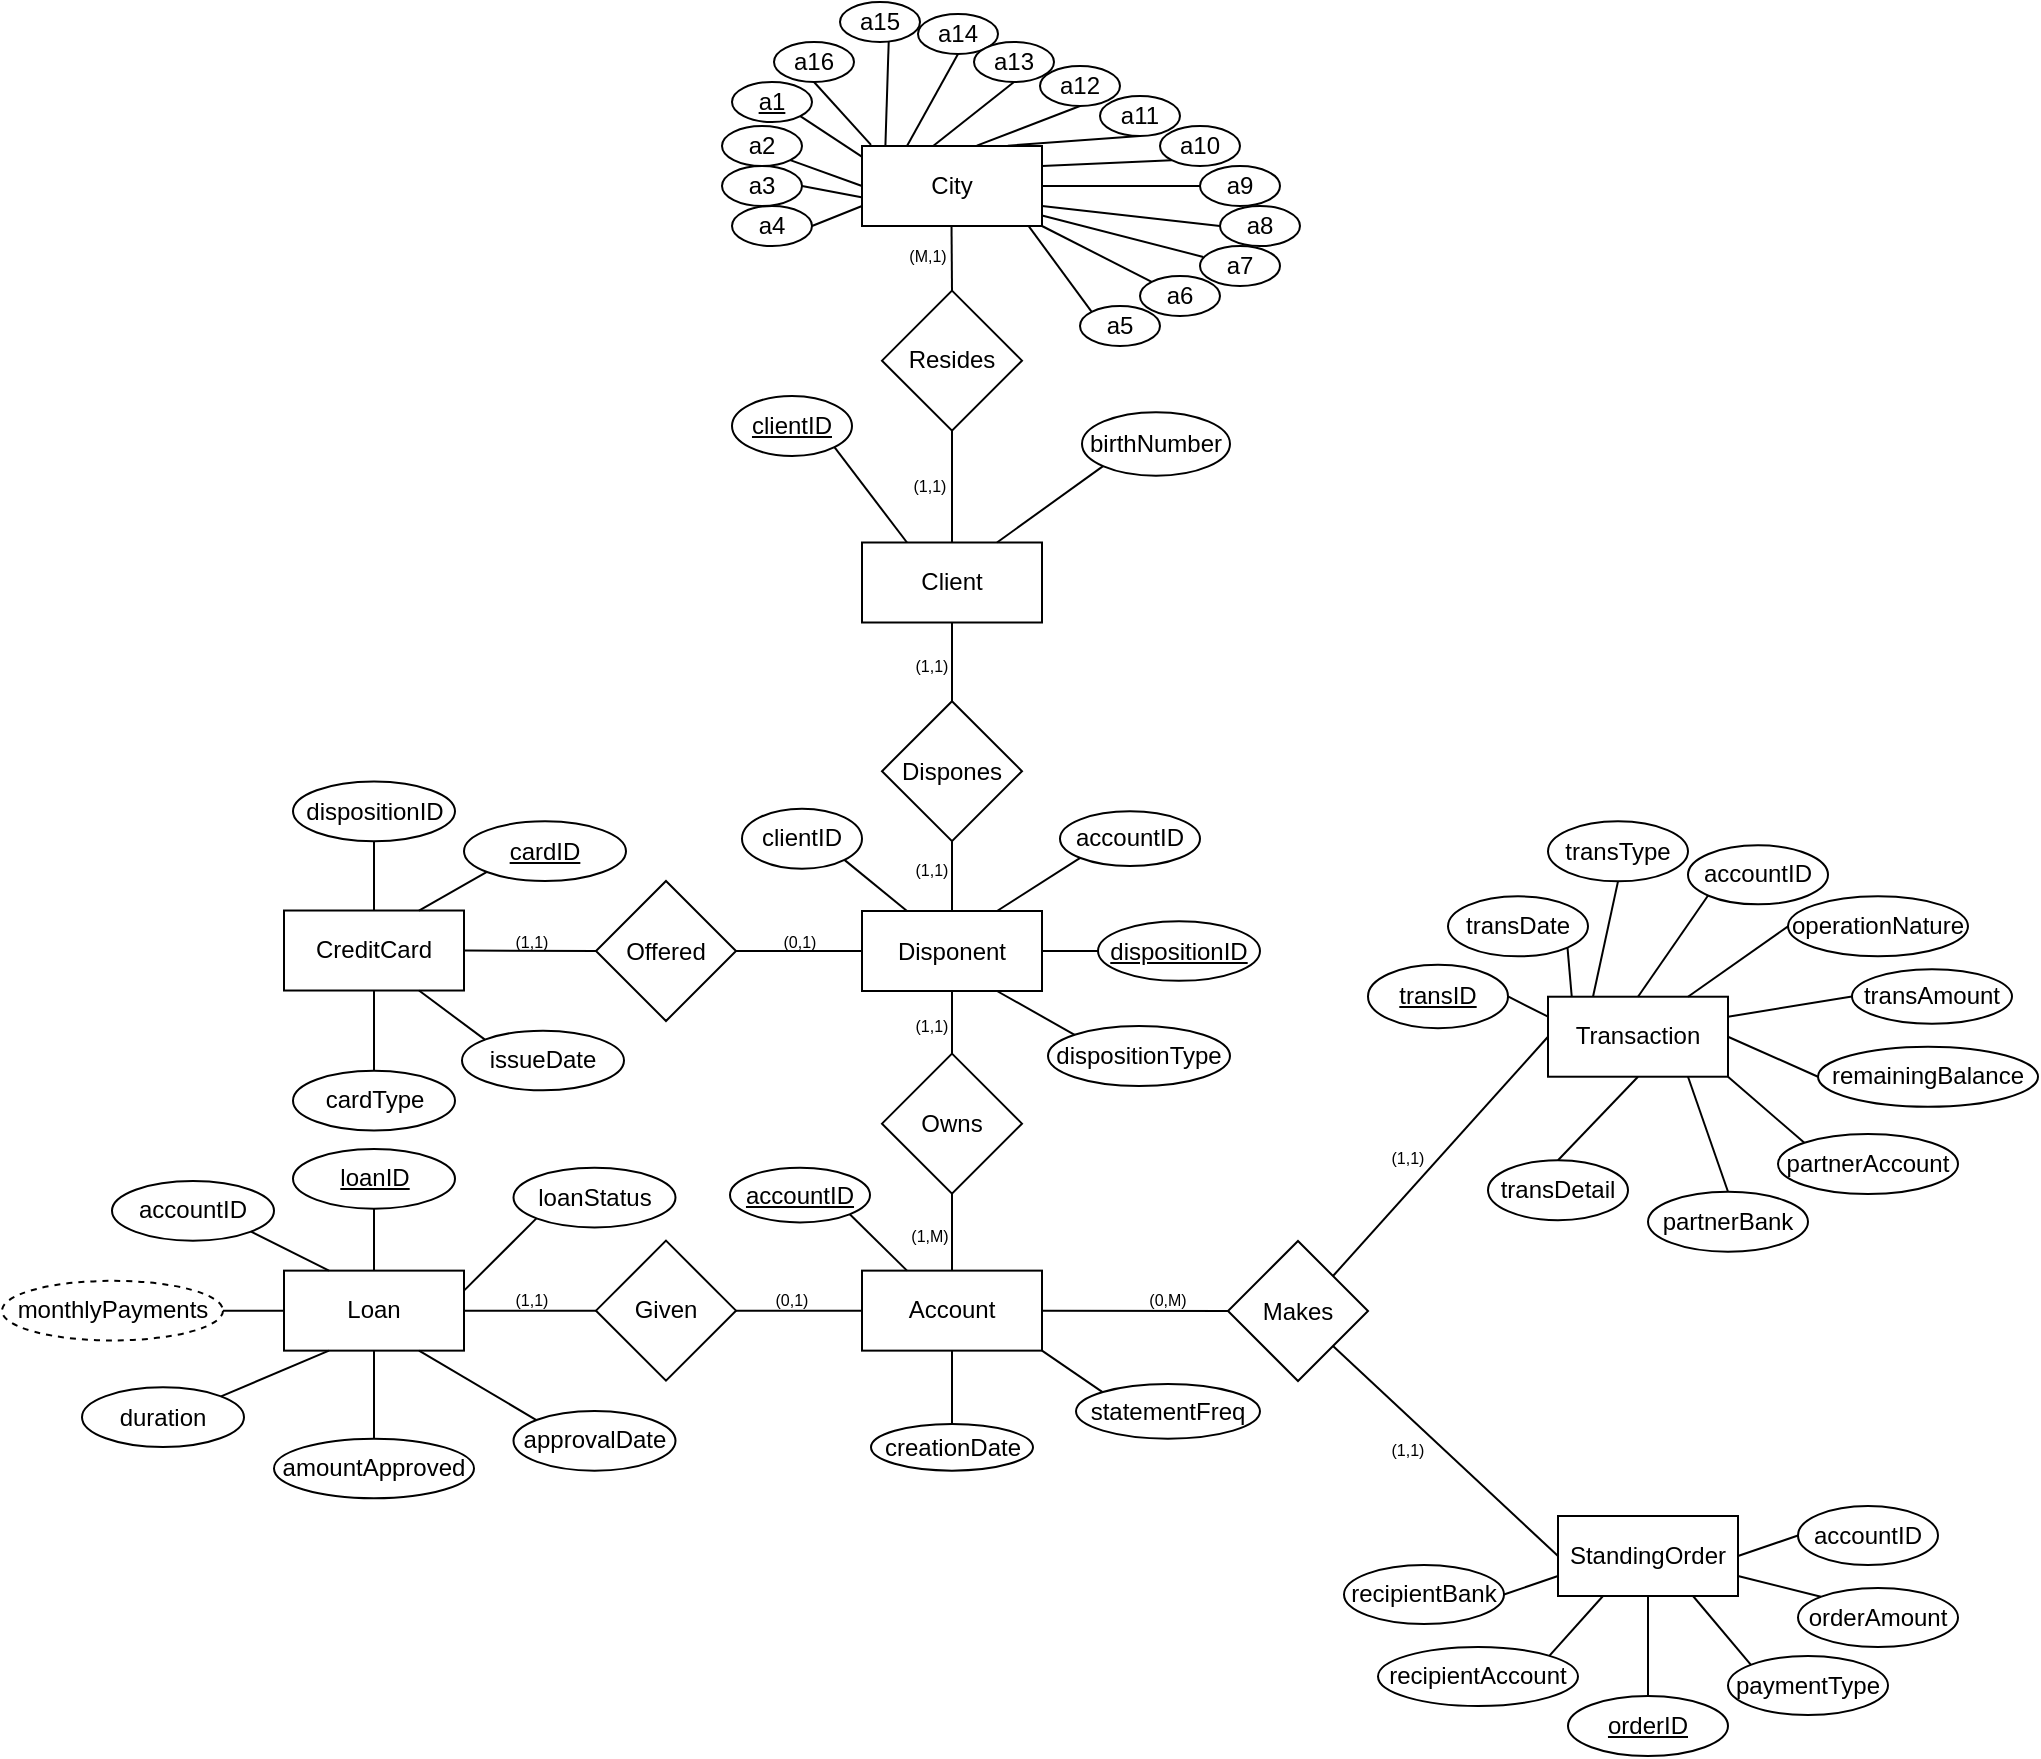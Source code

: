 <mxfile version="22.1.20" type="device">
  <diagram name="Page-1" id="5jzNq_MTpwD5-uuOsS3y">
    <mxGraphModel dx="2626" dy="1003" grid="1" gridSize="10" guides="1" tooltips="1" connect="1" arrows="0" fold="1" page="1" pageScale="1" pageWidth="827" pageHeight="1169" math="0" shadow="0">
      <root>
        <mxCell id="0" />
        <mxCell id="1" parent="0" />
        <mxCell id="PmyjPZmIPsv8LRqFI0As-14" value="Client" style="rounded=0;whiteSpace=wrap;html=1;" parent="1" vertex="1">
          <mxGeometry x="230" y="368.25" width="90" height="40" as="geometry" />
        </mxCell>
        <mxCell id="PmyjPZmIPsv8LRqFI0As-15" value="&lt;u&gt;clientID&lt;/u&gt;" style="ellipse;whiteSpace=wrap;html=1;" parent="1" vertex="1">
          <mxGeometry x="165" y="295" width="60" height="30" as="geometry" />
        </mxCell>
        <mxCell id="PmyjPZmIPsv8LRqFI0As-19" value="City" style="rounded=0;whiteSpace=wrap;html=1;" parent="1" vertex="1">
          <mxGeometry x="230" y="170" width="90" height="40" as="geometry" />
        </mxCell>
        <mxCell id="PmyjPZmIPsv8LRqFI0As-21" value="" style="endArrow=none;html=1;rounded=0;exitX=0.5;exitY=0;exitDx=0;exitDy=0;entryX=0.5;entryY=1;entryDx=0;entryDy=0;" parent="1" source="PmyjPZmIPsv8LRqFI0As-14" target="PmyjPZmIPsv8LRqFI0As-20" edge="1">
          <mxGeometry width="50" height="50" relative="1" as="geometry">
            <mxPoint x="255" y="370.0" as="sourcePoint" />
            <mxPoint x="295" y="370" as="targetPoint" />
          </mxGeometry>
        </mxCell>
        <mxCell id="PmyjPZmIPsv8LRqFI0As-23" value="a15" style="ellipse;whiteSpace=wrap;html=1;" parent="1" vertex="1">
          <mxGeometry x="219" y="98" width="40" height="20" as="geometry" />
        </mxCell>
        <mxCell id="PmyjPZmIPsv8LRqFI0As-24" value="&lt;div&gt;a16&lt;/div&gt;" style="ellipse;whiteSpace=wrap;html=1;" parent="1" vertex="1">
          <mxGeometry x="186" y="118" width="40" height="20" as="geometry" />
        </mxCell>
        <mxCell id="PmyjPZmIPsv8LRqFI0As-25" value="a14" style="ellipse;whiteSpace=wrap;html=1;" parent="1" vertex="1">
          <mxGeometry x="258" y="104" width="40" height="20" as="geometry" />
        </mxCell>
        <mxCell id="PmyjPZmIPsv8LRqFI0As-26" value="a2" style="ellipse;whiteSpace=wrap;html=1;" parent="1" vertex="1">
          <mxGeometry x="160" y="160" width="40" height="20" as="geometry" />
        </mxCell>
        <mxCell id="PmyjPZmIPsv8LRqFI0As-27" value="&lt;u&gt;a1&lt;/u&gt;" style="ellipse;whiteSpace=wrap;html=1;" parent="1" vertex="1">
          <mxGeometry x="165" y="138" width="40" height="20" as="geometry" />
        </mxCell>
        <mxCell id="PmyjPZmIPsv8LRqFI0As-28" value="a3" style="ellipse;whiteSpace=wrap;html=1;" parent="1" vertex="1">
          <mxGeometry x="160" y="180" width="40" height="20" as="geometry" />
        </mxCell>
        <mxCell id="PmyjPZmIPsv8LRqFI0As-29" value="a13" style="ellipse;whiteSpace=wrap;html=1;" parent="1" vertex="1">
          <mxGeometry x="286" y="118" width="40" height="20" as="geometry" />
        </mxCell>
        <mxCell id="PmyjPZmIPsv8LRqFI0As-30" value="a12" style="ellipse;whiteSpace=wrap;html=1;" parent="1" vertex="1">
          <mxGeometry x="319" y="130" width="40" height="20" as="geometry" />
        </mxCell>
        <mxCell id="PmyjPZmIPsv8LRqFI0As-31" value="&lt;div&gt;a4&lt;/div&gt;" style="ellipse;whiteSpace=wrap;html=1;" parent="1" vertex="1">
          <mxGeometry x="165" y="200" width="40" height="20" as="geometry" />
        </mxCell>
        <mxCell id="PmyjPZmIPsv8LRqFI0As-32" value="a11" style="ellipse;whiteSpace=wrap;html=1;" parent="1" vertex="1">
          <mxGeometry x="349" y="145" width="40" height="20" as="geometry" />
        </mxCell>
        <mxCell id="PmyjPZmIPsv8LRqFI0As-33" value="a7" style="ellipse;whiteSpace=wrap;html=1;" parent="1" vertex="1">
          <mxGeometry x="399" y="220" width="40" height="20" as="geometry" />
        </mxCell>
        <mxCell id="PmyjPZmIPsv8LRqFI0As-34" value="a9" style="ellipse;whiteSpace=wrap;html=1;" parent="1" vertex="1">
          <mxGeometry x="399" y="180" width="40" height="20" as="geometry" />
        </mxCell>
        <mxCell id="PmyjPZmIPsv8LRqFI0As-35" value="a10" style="ellipse;whiteSpace=wrap;html=1;" parent="1" vertex="1">
          <mxGeometry x="379" y="160" width="40" height="20" as="geometry" />
        </mxCell>
        <mxCell id="PmyjPZmIPsv8LRqFI0As-36" value="a8" style="ellipse;whiteSpace=wrap;html=1;" parent="1" vertex="1">
          <mxGeometry x="409" y="200" width="40" height="20" as="geometry" />
        </mxCell>
        <mxCell id="PmyjPZmIPsv8LRqFI0As-37" value="a6" style="ellipse;whiteSpace=wrap;html=1;" parent="1" vertex="1">
          <mxGeometry x="369" y="235" width="40" height="20" as="geometry" />
        </mxCell>
        <mxCell id="PmyjPZmIPsv8LRqFI0As-38" value="a5" style="ellipse;whiteSpace=wrap;html=1;" parent="1" vertex="1">
          <mxGeometry x="339" y="250" width="40" height="20" as="geometry" />
        </mxCell>
        <mxCell id="PmyjPZmIPsv8LRqFI0As-46" value="" style="endArrow=none;html=1;rounded=0;entryX=0.5;entryY=1;entryDx=0;entryDy=0;exitX=0.05;exitY=-0.014;exitDx=0;exitDy=0;exitPerimeter=0;" parent="1" source="PmyjPZmIPsv8LRqFI0As-19" target="PmyjPZmIPsv8LRqFI0As-24" edge="1">
          <mxGeometry width="50" height="50" relative="1" as="geometry">
            <mxPoint x="269" y="162" as="sourcePoint" />
            <mxPoint x="319" y="112" as="targetPoint" />
          </mxGeometry>
        </mxCell>
        <mxCell id="PmyjPZmIPsv8LRqFI0As-47" value="" style="endArrow=none;html=1;rounded=0;exitX=0.13;exitY=-0.004;exitDx=0;exitDy=0;exitPerimeter=0;entryX=0.609;entryY=0.98;entryDx=0;entryDy=0;entryPerimeter=0;" parent="1" source="PmyjPZmIPsv8LRqFI0As-19" target="PmyjPZmIPsv8LRqFI0As-23" edge="1">
          <mxGeometry width="50" height="50" relative="1" as="geometry">
            <mxPoint x="269" y="162" as="sourcePoint" />
            <mxPoint x="319" y="112" as="targetPoint" />
          </mxGeometry>
        </mxCell>
        <mxCell id="PmyjPZmIPsv8LRqFI0As-48" value="" style="endArrow=none;html=1;rounded=0;entryX=0.5;entryY=1;entryDx=0;entryDy=0;exitX=0.25;exitY=0;exitDx=0;exitDy=0;" parent="1" source="PmyjPZmIPsv8LRqFI0As-19" target="PmyjPZmIPsv8LRqFI0As-25" edge="1">
          <mxGeometry width="50" height="50" relative="1" as="geometry">
            <mxPoint x="269" y="162" as="sourcePoint" />
            <mxPoint x="319" y="112" as="targetPoint" />
          </mxGeometry>
        </mxCell>
        <mxCell id="PmyjPZmIPsv8LRqFI0As-49" value="" style="endArrow=none;html=1;rounded=0;entryX=0.5;entryY=1;entryDx=0;entryDy=0;exitX=0.397;exitY=-0.004;exitDx=0;exitDy=0;exitPerimeter=0;" parent="1" source="PmyjPZmIPsv8LRqFI0As-19" target="PmyjPZmIPsv8LRqFI0As-29" edge="1">
          <mxGeometry width="50" height="50" relative="1" as="geometry">
            <mxPoint x="269" y="162" as="sourcePoint" />
            <mxPoint x="319" y="112" as="targetPoint" />
          </mxGeometry>
        </mxCell>
        <mxCell id="PmyjPZmIPsv8LRqFI0As-50" value="" style="endArrow=none;html=1;rounded=0;entryX=0.5;entryY=1;entryDx=0;entryDy=0;exitX=0.638;exitY=-0.004;exitDx=0;exitDy=0;exitPerimeter=0;" parent="1" source="PmyjPZmIPsv8LRqFI0As-19" target="PmyjPZmIPsv8LRqFI0As-30" edge="1">
          <mxGeometry width="50" height="50" relative="1" as="geometry">
            <mxPoint x="269" y="162" as="sourcePoint" />
            <mxPoint x="319" y="112" as="targetPoint" />
          </mxGeometry>
        </mxCell>
        <mxCell id="PmyjPZmIPsv8LRqFI0As-51" value="" style="endArrow=none;html=1;rounded=0;entryX=0.5;entryY=1;entryDx=0;entryDy=0;exitX=0.81;exitY=-0.004;exitDx=0;exitDy=0;exitPerimeter=0;" parent="1" source="PmyjPZmIPsv8LRqFI0As-19" target="PmyjPZmIPsv8LRqFI0As-32" edge="1">
          <mxGeometry width="50" height="50" relative="1" as="geometry">
            <mxPoint x="269" y="162" as="sourcePoint" />
            <mxPoint x="319" y="112" as="targetPoint" />
          </mxGeometry>
        </mxCell>
        <mxCell id="PmyjPZmIPsv8LRqFI0As-52" value="" style="endArrow=none;html=1;rounded=0;entryX=0;entryY=1;entryDx=0;entryDy=0;exitX=1;exitY=0.25;exitDx=0;exitDy=0;" parent="1" source="PmyjPZmIPsv8LRqFI0As-19" target="PmyjPZmIPsv8LRqFI0As-35" edge="1">
          <mxGeometry width="50" height="50" relative="1" as="geometry">
            <mxPoint x="269" y="162" as="sourcePoint" />
            <mxPoint x="319" y="112" as="targetPoint" />
          </mxGeometry>
        </mxCell>
        <mxCell id="PmyjPZmIPsv8LRqFI0As-53" value="" style="endArrow=none;html=1;rounded=0;entryX=0;entryY=0.5;entryDx=0;entryDy=0;exitX=1;exitY=0.5;exitDx=0;exitDy=0;" parent="1" source="PmyjPZmIPsv8LRqFI0As-19" target="PmyjPZmIPsv8LRqFI0As-34" edge="1">
          <mxGeometry width="50" height="50" relative="1" as="geometry">
            <mxPoint x="269" y="162" as="sourcePoint" />
            <mxPoint x="319" y="112" as="targetPoint" />
          </mxGeometry>
        </mxCell>
        <mxCell id="PmyjPZmIPsv8LRqFI0As-54" value="" style="endArrow=none;html=1;rounded=0;entryX=0;entryY=0.5;entryDx=0;entryDy=0;exitX=1;exitY=0.75;exitDx=0;exitDy=0;" parent="1" source="PmyjPZmIPsv8LRqFI0As-19" target="PmyjPZmIPsv8LRqFI0As-36" edge="1">
          <mxGeometry width="50" height="50" relative="1" as="geometry">
            <mxPoint x="269" y="162" as="sourcePoint" />
            <mxPoint x="319" y="112" as="targetPoint" />
          </mxGeometry>
        </mxCell>
        <mxCell id="PmyjPZmIPsv8LRqFI0As-55" value="" style="endArrow=none;html=1;rounded=0;entryX=0.041;entryY=0.273;entryDx=0;entryDy=0;entryPerimeter=0;exitX=1;exitY=0.868;exitDx=0;exitDy=0;exitPerimeter=0;" parent="1" source="PmyjPZmIPsv8LRqFI0As-19" target="PmyjPZmIPsv8LRqFI0As-33" edge="1">
          <mxGeometry width="50" height="50" relative="1" as="geometry">
            <mxPoint x="269" y="162" as="sourcePoint" />
            <mxPoint x="319" y="112" as="targetPoint" />
          </mxGeometry>
        </mxCell>
        <mxCell id="PmyjPZmIPsv8LRqFI0As-56" value="" style="endArrow=none;html=1;rounded=0;exitX=0;exitY=0;exitDx=0;exitDy=0;entryX=1;entryY=1;entryDx=0;entryDy=0;" parent="1" source="PmyjPZmIPsv8LRqFI0As-37" target="PmyjPZmIPsv8LRqFI0As-19" edge="1">
          <mxGeometry width="50" height="50" relative="1" as="geometry">
            <mxPoint x="319" y="162" as="sourcePoint" />
            <mxPoint x="369" y="112" as="targetPoint" />
          </mxGeometry>
        </mxCell>
        <mxCell id="PmyjPZmIPsv8LRqFI0As-57" value="" style="endArrow=none;html=1;rounded=0;exitX=0;exitY=0;exitDx=0;exitDy=0;entryX=0.927;entryY=1.005;entryDx=0;entryDy=0;entryPerimeter=0;" parent="1" source="PmyjPZmIPsv8LRqFI0As-38" target="PmyjPZmIPsv8LRqFI0As-19" edge="1">
          <mxGeometry width="50" height="50" relative="1" as="geometry">
            <mxPoint x="319" y="162" as="sourcePoint" />
            <mxPoint x="369" y="112" as="targetPoint" />
          </mxGeometry>
        </mxCell>
        <mxCell id="PmyjPZmIPsv8LRqFI0As-58" value="" style="endArrow=none;html=1;rounded=0;exitX=1;exitY=0.5;exitDx=0;exitDy=0;entryX=0;entryY=0.75;entryDx=0;entryDy=0;" parent="1" source="PmyjPZmIPsv8LRqFI0As-31" target="PmyjPZmIPsv8LRqFI0As-19" edge="1">
          <mxGeometry width="50" height="50" relative="1" as="geometry">
            <mxPoint x="319" y="162" as="sourcePoint" />
            <mxPoint x="369" y="112" as="targetPoint" />
          </mxGeometry>
        </mxCell>
        <mxCell id="PmyjPZmIPsv8LRqFI0As-59" value="" style="endArrow=none;html=1;rounded=0;exitX=1;exitY=0.5;exitDx=0;exitDy=0;entryX=-0.003;entryY=0.64;entryDx=0;entryDy=0;entryPerimeter=0;" parent="1" source="PmyjPZmIPsv8LRqFI0As-28" target="PmyjPZmIPsv8LRqFI0As-19" edge="1">
          <mxGeometry width="50" height="50" relative="1" as="geometry">
            <mxPoint x="319" y="162" as="sourcePoint" />
            <mxPoint x="369" y="112" as="targetPoint" />
          </mxGeometry>
        </mxCell>
        <mxCell id="PmyjPZmIPsv8LRqFI0As-60" value="" style="endArrow=none;html=1;rounded=0;exitX=1;exitY=1;exitDx=0;exitDy=0;entryX=0;entryY=0.5;entryDx=0;entryDy=0;" parent="1" source="PmyjPZmIPsv8LRqFI0As-26" target="PmyjPZmIPsv8LRqFI0As-19" edge="1">
          <mxGeometry width="50" height="50" relative="1" as="geometry">
            <mxPoint x="319" y="162" as="sourcePoint" />
            <mxPoint x="369" y="112" as="targetPoint" />
          </mxGeometry>
        </mxCell>
        <mxCell id="PmyjPZmIPsv8LRqFI0As-64" value="Dispones" style="rhombus;whiteSpace=wrap;html=1;" parent="1" vertex="1">
          <mxGeometry x="240" y="447.59" width="70" height="70" as="geometry" />
        </mxCell>
        <mxCell id="PmyjPZmIPsv8LRqFI0As-65" value="Account" style="rounded=0;whiteSpace=wrap;html=1;" parent="1" vertex="1">
          <mxGeometry x="230" y="732.32" width="90" height="40" as="geometry" />
        </mxCell>
        <mxCell id="PmyjPZmIPsv8LRqFI0As-70" value="&lt;font style=&quot;font-size: 8px;&quot;&gt;(1,1)&lt;/font&gt;" style="text;html=1;strokeColor=none;fillColor=none;align=center;verticalAlign=middle;whiteSpace=wrap;rounded=0;" parent="1" vertex="1">
          <mxGeometry x="254" y="334.82" width="20" height="7.5" as="geometry" />
        </mxCell>
        <mxCell id="PmyjPZmIPsv8LRqFI0As-71" value="&lt;font style=&quot;font-size: 8px;&quot;&gt;(M,1)&lt;/font&gt;" style="text;html=1;strokeColor=none;fillColor=none;align=center;verticalAlign=middle;whiteSpace=wrap;rounded=0;" parent="1" vertex="1">
          <mxGeometry x="256" y="220" width="14" height="7.5" as="geometry" />
        </mxCell>
        <mxCell id="PmyjPZmIPsv8LRqFI0As-81" value="statementFreq" style="ellipse;whiteSpace=wrap;html=1;" parent="1" vertex="1">
          <mxGeometry x="337" y="789" width="92" height="27.32" as="geometry" />
        </mxCell>
        <mxCell id="PmyjPZmIPsv8LRqFI0As-83" value="creationDate" style="ellipse;whiteSpace=wrap;html=1;" parent="1" vertex="1">
          <mxGeometry x="234.5" y="809" width="81" height="23.32" as="geometry" />
        </mxCell>
        <mxCell id="RKfO6y1YNoKgrtGscj-k-16" value="" style="endArrow=none;html=1;rounded=0;exitX=0.5;exitY=0;exitDx=0;exitDy=0;entryX=0.5;entryY=1;entryDx=0;entryDy=0;" parent="1" source="PmyjPZmIPsv8LRqFI0As-20" edge="1">
          <mxGeometry width="50" height="50" relative="1" as="geometry">
            <mxPoint x="274.76" y="270" as="sourcePoint" />
            <mxPoint x="274.76" y="210" as="targetPoint" />
          </mxGeometry>
        </mxCell>
        <mxCell id="RKfO6y1YNoKgrtGscj-k-17" value="" style="endArrow=none;html=1;rounded=0;exitX=1;exitY=1;exitDx=0;exitDy=0;entryX=0.003;entryY=0.14;entryDx=0;entryDy=0;entryPerimeter=0;" parent="1" source="PmyjPZmIPsv8LRqFI0As-27" target="PmyjPZmIPsv8LRqFI0As-19" edge="1">
          <mxGeometry width="50" height="50" relative="1" as="geometry">
            <mxPoint x="211" y="175" as="sourcePoint" />
            <mxPoint x="285" y="205" as="targetPoint" />
          </mxGeometry>
        </mxCell>
        <mxCell id="RKfO6y1YNoKgrtGscj-k-18" value="Transaction" style="rounded=0;whiteSpace=wrap;html=1;" parent="1" vertex="1">
          <mxGeometry x="573" y="595.36" width="90" height="40" as="geometry" />
        </mxCell>
        <mxCell id="RKfO6y1YNoKgrtGscj-k-19" value="&lt;u&gt;transID&lt;/u&gt;" style="ellipse;whiteSpace=wrap;html=1;" parent="1" vertex="1">
          <mxGeometry x="483" y="579.36" width="70" height="31.75" as="geometry" />
        </mxCell>
        <mxCell id="RKfO6y1YNoKgrtGscj-k-20" value="accountID" style="ellipse;whiteSpace=wrap;html=1;" parent="1" vertex="1">
          <mxGeometry x="643" y="519.68" width="70" height="29.5" as="geometry" />
        </mxCell>
        <mxCell id="RKfO6y1YNoKgrtGscj-k-21" value="transDate" style="ellipse;whiteSpace=wrap;html=1;" parent="1" vertex="1">
          <mxGeometry x="523" y="545.18" width="70" height="30" as="geometry" />
        </mxCell>
        <mxCell id="RKfO6y1YNoKgrtGscj-k-22" value="transType" style="ellipse;whiteSpace=wrap;html=1;" parent="1" vertex="1">
          <mxGeometry x="573" y="507.68" width="70" height="30" as="geometry" />
        </mxCell>
        <mxCell id="RKfO6y1YNoKgrtGscj-k-23" value="operationNature" style="ellipse;whiteSpace=wrap;html=1;" parent="1" vertex="1">
          <mxGeometry x="693" y="545.18" width="90" height="30" as="geometry" />
        </mxCell>
        <mxCell id="RKfO6y1YNoKgrtGscj-k-24" value="transAmount" style="ellipse;whiteSpace=wrap;html=1;" parent="1" vertex="1">
          <mxGeometry x="725" y="581.57" width="80" height="27.32" as="geometry" />
        </mxCell>
        <mxCell id="RKfO6y1YNoKgrtGscj-k-25" value="remainingBalance" style="ellipse;whiteSpace=wrap;html=1;" parent="1" vertex="1">
          <mxGeometry x="708" y="620.36" width="110" height="30" as="geometry" />
        </mxCell>
        <mxCell id="RKfO6y1YNoKgrtGscj-k-26" value="transDetail" style="ellipse;whiteSpace=wrap;html=1;" parent="1" vertex="1">
          <mxGeometry x="543" y="677.11" width="70" height="30" as="geometry" />
        </mxCell>
        <mxCell id="RKfO6y1YNoKgrtGscj-k-27" value="partnerBank" style="ellipse;whiteSpace=wrap;html=1;" parent="1" vertex="1">
          <mxGeometry x="623" y="692.86" width="80" height="30" as="geometry" />
        </mxCell>
        <mxCell id="RKfO6y1YNoKgrtGscj-k-28" value="partnerAccount" style="ellipse;whiteSpace=wrap;html=1;" parent="1" vertex="1">
          <mxGeometry x="688" y="663.99" width="90" height="30" as="geometry" />
        </mxCell>
        <mxCell id="RKfO6y1YNoKgrtGscj-k-29" value="Makes" style="rhombus;whiteSpace=wrap;html=1;" parent="1" vertex="1">
          <mxGeometry x="413" y="717.5" width="70" height="70" as="geometry" />
        </mxCell>
        <mxCell id="RKfO6y1YNoKgrtGscj-k-31" value="" style="endArrow=none;html=1;rounded=0;exitX=1;exitY=0.5;exitDx=0;exitDy=0;entryX=0;entryY=0.5;entryDx=0;entryDy=0;" parent="1" source="PmyjPZmIPsv8LRqFI0As-65" target="RKfO6y1YNoKgrtGscj-k-29" edge="1">
          <mxGeometry width="50" height="50" relative="1" as="geometry">
            <mxPoint x="541" y="660" as="sourcePoint" />
            <mxPoint x="430" y="555" as="targetPoint" />
          </mxGeometry>
        </mxCell>
        <mxCell id="RKfO6y1YNoKgrtGscj-k-32" value="" style="endArrow=none;html=1;rounded=0;entryX=0;entryY=0.5;entryDx=0;entryDy=0;exitX=1;exitY=0;exitDx=0;exitDy=0;" parent="1" source="RKfO6y1YNoKgrtGscj-k-29" target="RKfO6y1YNoKgrtGscj-k-18" edge="1">
          <mxGeometry width="50" height="50" relative="1" as="geometry">
            <mxPoint x="453" y="540" as="sourcePoint" />
            <mxPoint x="443" y="490" as="targetPoint" />
          </mxGeometry>
        </mxCell>
        <mxCell id="RKfO6y1YNoKgrtGscj-k-40" value="&lt;font style=&quot;font-size: 8px;&quot;&gt;(0,M)&lt;/font&gt;" style="text;html=1;strokeColor=none;fillColor=none;align=center;verticalAlign=middle;whiteSpace=wrap;rounded=0;" parent="1" vertex="1">
          <mxGeometry x="373" y="742.5" width="20" height="7.5" as="geometry" />
        </mxCell>
        <mxCell id="RKfO6y1YNoKgrtGscj-k-41" value="&lt;font style=&quot;font-size: 8px;&quot;&gt;(1,1)&lt;/font&gt;" style="text;html=1;strokeColor=none;fillColor=none;align=center;verticalAlign=middle;whiteSpace=wrap;rounded=0;" parent="1" vertex="1">
          <mxGeometry x="493" y="671.5" width="20" height="7.5" as="geometry" />
        </mxCell>
        <mxCell id="RKfO6y1YNoKgrtGscj-k-43" value="StandingOrder" style="rounded=0;whiteSpace=wrap;html=1;" parent="1" vertex="1">
          <mxGeometry x="578" y="855" width="90" height="40" as="geometry" />
        </mxCell>
        <mxCell id="RKfO6y1YNoKgrtGscj-k-45" value="" style="endArrow=none;html=1;rounded=0;entryX=0;entryY=0.5;entryDx=0;entryDy=0;exitX=1;exitY=1;exitDx=0;exitDy=0;" parent="1" source="RKfO6y1YNoKgrtGscj-k-29" target="RKfO6y1YNoKgrtGscj-k-43" edge="1">
          <mxGeometry width="50" height="50" relative="1" as="geometry">
            <mxPoint x="483" y="540" as="sourcePoint" />
            <mxPoint x="533" y="490" as="targetPoint" />
          </mxGeometry>
        </mxCell>
        <mxCell id="RKfO6y1YNoKgrtGscj-k-46" value="&lt;u&gt;orderID&lt;/u&gt;" style="ellipse;whiteSpace=wrap;html=1;" parent="1" vertex="1">
          <mxGeometry x="583" y="945" width="80" height="30" as="geometry" />
        </mxCell>
        <mxCell id="RKfO6y1YNoKgrtGscj-k-48" value="accountID" style="ellipse;whiteSpace=wrap;html=1;" parent="1" vertex="1">
          <mxGeometry x="698" y="850" width="70" height="29.5" as="geometry" />
        </mxCell>
        <mxCell id="RKfO6y1YNoKgrtGscj-k-49" value="recipientBank" style="ellipse;whiteSpace=wrap;html=1;" parent="1" vertex="1">
          <mxGeometry x="471" y="879.5" width="80" height="29.5" as="geometry" />
        </mxCell>
        <mxCell id="RKfO6y1YNoKgrtGscj-k-50" value="recipientAccount" style="ellipse;whiteSpace=wrap;html=1;" parent="1" vertex="1">
          <mxGeometry x="488" y="920.5" width="100" height="29.5" as="geometry" />
        </mxCell>
        <mxCell id="RKfO6y1YNoKgrtGscj-k-51" value="orderAmount" style="ellipse;whiteSpace=wrap;html=1;" parent="1" vertex="1">
          <mxGeometry x="698" y="891" width="80" height="29.5" as="geometry" />
        </mxCell>
        <mxCell id="RKfO6y1YNoKgrtGscj-k-52" value="paymentType" style="ellipse;whiteSpace=wrap;html=1;" parent="1" vertex="1">
          <mxGeometry x="663" y="925" width="80" height="29.5" as="geometry" />
        </mxCell>
        <mxCell id="RKfO6y1YNoKgrtGscj-k-54" value="&lt;font style=&quot;font-size: 8px;&quot;&gt;(1,1)&lt;/font&gt;" style="text;html=1;strokeColor=none;fillColor=none;align=center;verticalAlign=middle;whiteSpace=wrap;rounded=0;" parent="1" vertex="1">
          <mxGeometry x="493" y="816.91" width="20" height="7.5" as="geometry" />
        </mxCell>
        <mxCell id="RKfO6y1YNoKgrtGscj-k-61" value="Loan" style="rounded=0;whiteSpace=wrap;html=1;" parent="1" vertex="1">
          <mxGeometry x="-59" y="732.32" width="90" height="40" as="geometry" />
        </mxCell>
        <mxCell id="RKfO6y1YNoKgrtGscj-k-63" value="&lt;u&gt;loanID&lt;/u&gt;" style="ellipse;whiteSpace=wrap;html=1;" parent="1" vertex="1">
          <mxGeometry x="-54.5" y="671.5" width="81" height="29.82" as="geometry" />
        </mxCell>
        <mxCell id="RKfO6y1YNoKgrtGscj-k-64" value="accountID" style="ellipse;whiteSpace=wrap;html=1;" parent="1" vertex="1">
          <mxGeometry x="-145" y="687.5" width="81" height="29.82" as="geometry" />
        </mxCell>
        <mxCell id="RKfO6y1YNoKgrtGscj-k-66" value="amountApproved" style="ellipse;whiteSpace=wrap;html=1;" parent="1" vertex="1">
          <mxGeometry x="-64" y="816.32" width="100" height="29.82" as="geometry" />
        </mxCell>
        <mxCell id="RKfO6y1YNoKgrtGscj-k-67" value="duration" style="ellipse;whiteSpace=wrap;html=1;" parent="1" vertex="1">
          <mxGeometry x="-160" y="790.68" width="81" height="29.82" as="geometry" />
        </mxCell>
        <mxCell id="RKfO6y1YNoKgrtGscj-k-71" value="loanStatus" style="ellipse;whiteSpace=wrap;html=1;" parent="1" vertex="1">
          <mxGeometry x="55.75" y="680.87" width="81" height="29.82" as="geometry" />
        </mxCell>
        <mxCell id="RKfO6y1YNoKgrtGscj-k-74" value="&lt;font style=&quot;font-size: 8px;&quot;&gt;(1,1)&lt;/font&gt;" style="text;html=1;strokeColor=none;fillColor=none;align=center;verticalAlign=middle;whiteSpace=wrap;rounded=0;" parent="1" vertex="1">
          <mxGeometry x="55" y="742.5" width="20" height="7.5" as="geometry" />
        </mxCell>
        <mxCell id="RKfO6y1YNoKgrtGscj-k-75" value="CreditCard" style="rounded=0;whiteSpace=wrap;html=1;" parent="1" vertex="1">
          <mxGeometry x="-59" y="552.26" width="90" height="40" as="geometry" />
        </mxCell>
        <mxCell id="RKfO6y1YNoKgrtGscj-k-77" value="&lt;u&gt;cardID&lt;/u&gt;" style="ellipse;whiteSpace=wrap;html=1;" parent="1" vertex="1">
          <mxGeometry x="31" y="507.68" width="81" height="29.82" as="geometry" />
        </mxCell>
        <mxCell id="RKfO6y1YNoKgrtGscj-k-78" value="dispositionID" style="ellipse;whiteSpace=wrap;html=1;" parent="1" vertex="1">
          <mxGeometry x="-54.5" y="487.77" width="81" height="29.82" as="geometry" />
        </mxCell>
        <mxCell id="RKfO6y1YNoKgrtGscj-k-79" value="cardType" style="ellipse;whiteSpace=wrap;html=1;" parent="1" vertex="1">
          <mxGeometry x="-54.5" y="632.41" width="81" height="29.82" as="geometry" />
        </mxCell>
        <mxCell id="RKfO6y1YNoKgrtGscj-k-80" value="issueDate" style="ellipse;whiteSpace=wrap;html=1;" parent="1" vertex="1">
          <mxGeometry x="30" y="612.32" width="81" height="29.82" as="geometry" />
        </mxCell>
        <mxCell id="RKfO6y1YNoKgrtGscj-k-81" value="" style="endArrow=none;html=1;rounded=0;exitX=0.75;exitY=0;exitDx=0;exitDy=0;entryX=0;entryY=1;entryDx=0;entryDy=0;" parent="1" source="RKfO6y1YNoKgrtGscj-k-75" target="RKfO6y1YNoKgrtGscj-k-77" edge="1">
          <mxGeometry width="50" height="50" relative="1" as="geometry">
            <mxPoint x="-29" y="532.26" as="sourcePoint" />
            <mxPoint x="21" y="482.26" as="targetPoint" />
          </mxGeometry>
        </mxCell>
        <mxCell id="RKfO6y1YNoKgrtGscj-k-82" value="" style="endArrow=none;html=1;rounded=0;entryX=0.5;entryY=0;entryDx=0;entryDy=0;exitX=0.5;exitY=1;exitDx=0;exitDy=0;" parent="1" source="RKfO6y1YNoKgrtGscj-k-78" target="RKfO6y1YNoKgrtGscj-k-75" edge="1">
          <mxGeometry width="50" height="50" relative="1" as="geometry">
            <mxPoint x="-29" y="532.26" as="sourcePoint" />
            <mxPoint x="21" y="482.26" as="targetPoint" />
          </mxGeometry>
        </mxCell>
        <mxCell id="RKfO6y1YNoKgrtGscj-k-83" value="" style="endArrow=none;html=1;rounded=0;entryX=0;entryY=0;entryDx=0;entryDy=0;exitX=0.75;exitY=1;exitDx=0;exitDy=0;" parent="1" source="RKfO6y1YNoKgrtGscj-k-75" target="RKfO6y1YNoKgrtGscj-k-80" edge="1">
          <mxGeometry width="50" height="50" relative="1" as="geometry">
            <mxPoint x="-29" y="532.26" as="sourcePoint" />
            <mxPoint x="21" y="482.26" as="targetPoint" />
          </mxGeometry>
        </mxCell>
        <mxCell id="RKfO6y1YNoKgrtGscj-k-84" value="" style="endArrow=none;html=1;rounded=0;exitX=0.5;exitY=0;exitDx=0;exitDy=0;entryX=0.5;entryY=1;entryDx=0;entryDy=0;" parent="1" source="RKfO6y1YNoKgrtGscj-k-79" target="RKfO6y1YNoKgrtGscj-k-75" edge="1">
          <mxGeometry width="50" height="50" relative="1" as="geometry">
            <mxPoint x="-29" y="532.26" as="sourcePoint" />
            <mxPoint x="21" y="482.26" as="targetPoint" />
          </mxGeometry>
        </mxCell>
        <mxCell id="RKfO6y1YNoKgrtGscj-k-85" value="" style="endArrow=none;html=1;rounded=0;entryX=0.5;entryY=1;entryDx=0;entryDy=0;exitX=0.5;exitY=0;exitDx=0;exitDy=0;" parent="1" source="RKfO6y1YNoKgrtGscj-k-61" target="RKfO6y1YNoKgrtGscj-k-63" edge="1">
          <mxGeometry width="50" height="50" relative="1" as="geometry">
            <mxPoint x="-10" y="741.87" as="sourcePoint" />
            <mxPoint x="40" y="691.87" as="targetPoint" />
          </mxGeometry>
        </mxCell>
        <mxCell id="RKfO6y1YNoKgrtGscj-k-86" value="" style="endArrow=none;html=1;rounded=0;entryX=0;entryY=1;entryDx=0;entryDy=0;exitX=1;exitY=0.25;exitDx=0;exitDy=0;" parent="1" source="RKfO6y1YNoKgrtGscj-k-61" target="RKfO6y1YNoKgrtGscj-k-71" edge="1">
          <mxGeometry width="50" height="50" relative="1" as="geometry">
            <mxPoint x="-10" y="741.87" as="sourcePoint" />
            <mxPoint x="40" y="691.87" as="targetPoint" />
          </mxGeometry>
        </mxCell>
        <mxCell id="RKfO6y1YNoKgrtGscj-k-87" value="" style="endArrow=none;html=1;rounded=0;entryX=1;entryY=1;entryDx=0;entryDy=0;exitX=0.25;exitY=0;exitDx=0;exitDy=0;" parent="1" source="RKfO6y1YNoKgrtGscj-k-61" target="RKfO6y1YNoKgrtGscj-k-64" edge="1">
          <mxGeometry width="50" height="50" relative="1" as="geometry">
            <mxPoint x="-10" y="741.87" as="sourcePoint" />
            <mxPoint x="40" y="691.87" as="targetPoint" />
          </mxGeometry>
        </mxCell>
        <mxCell id="RKfO6y1YNoKgrtGscj-k-88" value="" style="endArrow=none;html=1;rounded=0;entryX=1;entryY=0.5;entryDx=0;entryDy=0;exitX=0;exitY=0.5;exitDx=0;exitDy=0;" parent="1" source="RKfO6y1YNoKgrtGscj-k-61" target="ytKKcmS-jhj2WB2D3jcE-40" edge="1">
          <mxGeometry width="50" height="50" relative="1" as="geometry">
            <mxPoint x="-60" y="750" as="sourcePoint" />
            <mxPoint x="-109.5" y="752.32" as="targetPoint" />
          </mxGeometry>
        </mxCell>
        <mxCell id="RKfO6y1YNoKgrtGscj-k-89" value="" style="endArrow=none;html=1;rounded=0;entryX=0.5;entryY=0;entryDx=0;entryDy=0;exitX=0.5;exitY=1;exitDx=0;exitDy=0;" parent="1" source="RKfO6y1YNoKgrtGscj-k-61" target="RKfO6y1YNoKgrtGscj-k-66" edge="1">
          <mxGeometry width="50" height="50" relative="1" as="geometry">
            <mxPoint x="-10" y="741.87" as="sourcePoint" />
            <mxPoint x="40" y="691.87" as="targetPoint" />
          </mxGeometry>
        </mxCell>
        <mxCell id="RKfO6y1YNoKgrtGscj-k-91" value="" style="endArrow=none;html=1;rounded=0;exitX=1;exitY=0;exitDx=0;exitDy=0;entryX=0.25;entryY=1;entryDx=0;entryDy=0;" parent="1" source="RKfO6y1YNoKgrtGscj-k-67" target="RKfO6y1YNoKgrtGscj-k-61" edge="1">
          <mxGeometry width="50" height="50" relative="1" as="geometry">
            <mxPoint x="-10" y="741.87" as="sourcePoint" />
            <mxPoint x="40" y="691.87" as="targetPoint" />
          </mxGeometry>
        </mxCell>
        <mxCell id="RKfO6y1YNoKgrtGscj-k-92" value="" style="endArrow=none;html=1;rounded=0;exitX=0.75;exitY=1;exitDx=0;exitDy=0;entryX=0;entryY=0;entryDx=0;entryDy=0;" parent="1" source="RKfO6y1YNoKgrtGscj-k-61" target="ytKKcmS-jhj2WB2D3jcE-41" edge="1">
          <mxGeometry width="50" height="50" relative="1" as="geometry">
            <mxPoint x="-10" y="741.87" as="sourcePoint" />
            <mxPoint x="45.992" y="802.689" as="targetPoint" />
          </mxGeometry>
        </mxCell>
        <mxCell id="RKfO6y1YNoKgrtGscj-k-93" value="" style="endArrow=none;html=1;rounded=0;entryX=0;entryY=0.75;entryDx=0;entryDy=0;exitX=1;exitY=0.5;exitDx=0;exitDy=0;" parent="1" source="RKfO6y1YNoKgrtGscj-k-49" target="RKfO6y1YNoKgrtGscj-k-43" edge="1">
          <mxGeometry width="50" height="50" relative="1" as="geometry">
            <mxPoint x="498" y="787.68" as="sourcePoint" />
            <mxPoint x="548" y="737.68" as="targetPoint" />
          </mxGeometry>
        </mxCell>
        <mxCell id="RKfO6y1YNoKgrtGscj-k-94" value="" style="endArrow=none;html=1;rounded=0;entryX=0.25;entryY=1;entryDx=0;entryDy=0;exitX=1;exitY=0;exitDx=0;exitDy=0;" parent="1" source="RKfO6y1YNoKgrtGscj-k-50" target="RKfO6y1YNoKgrtGscj-k-43" edge="1">
          <mxGeometry width="50" height="50" relative="1" as="geometry">
            <mxPoint x="498" y="787.68" as="sourcePoint" />
            <mxPoint x="548" y="737.68" as="targetPoint" />
          </mxGeometry>
        </mxCell>
        <mxCell id="RKfO6y1YNoKgrtGscj-k-95" value="" style="endArrow=none;html=1;rounded=0;entryX=0.5;entryY=0;entryDx=0;entryDy=0;exitX=0.5;exitY=1;exitDx=0;exitDy=0;" parent="1" source="RKfO6y1YNoKgrtGscj-k-43" target="RKfO6y1YNoKgrtGscj-k-46" edge="1">
          <mxGeometry width="50" height="50" relative="1" as="geometry">
            <mxPoint x="498" y="787.68" as="sourcePoint" />
            <mxPoint x="548" y="737.68" as="targetPoint" />
          </mxGeometry>
        </mxCell>
        <mxCell id="RKfO6y1YNoKgrtGscj-k-96" value="" style="endArrow=none;html=1;rounded=0;entryX=0;entryY=0;entryDx=0;entryDy=0;exitX=0.75;exitY=1;exitDx=0;exitDy=0;" parent="1" source="RKfO6y1YNoKgrtGscj-k-43" target="RKfO6y1YNoKgrtGscj-k-52" edge="1">
          <mxGeometry width="50" height="50" relative="1" as="geometry">
            <mxPoint x="498" y="787.68" as="sourcePoint" />
            <mxPoint x="548" y="737.68" as="targetPoint" />
          </mxGeometry>
        </mxCell>
        <mxCell id="RKfO6y1YNoKgrtGscj-k-97" value="" style="endArrow=none;html=1;rounded=0;entryX=0;entryY=0;entryDx=0;entryDy=0;exitX=1;exitY=0.75;exitDx=0;exitDy=0;" parent="1" source="RKfO6y1YNoKgrtGscj-k-43" target="RKfO6y1YNoKgrtGscj-k-51" edge="1">
          <mxGeometry width="50" height="50" relative="1" as="geometry">
            <mxPoint x="498" y="787.68" as="sourcePoint" />
            <mxPoint x="548" y="737.68" as="targetPoint" />
          </mxGeometry>
        </mxCell>
        <mxCell id="RKfO6y1YNoKgrtGscj-k-98" value="" style="endArrow=none;html=1;rounded=0;entryX=0;entryY=0.5;entryDx=0;entryDy=0;exitX=1;exitY=0.5;exitDx=0;exitDy=0;" parent="1" source="RKfO6y1YNoKgrtGscj-k-43" target="RKfO6y1YNoKgrtGscj-k-48" edge="1">
          <mxGeometry width="50" height="50" relative="1" as="geometry">
            <mxPoint x="498" y="787.68" as="sourcePoint" />
            <mxPoint x="548" y="737.68" as="targetPoint" />
          </mxGeometry>
        </mxCell>
        <mxCell id="RKfO6y1YNoKgrtGscj-k-99" value="" style="endArrow=none;html=1;rounded=0;entryX=0;entryY=1;entryDx=0;entryDy=0;exitX=0.75;exitY=0;exitDx=0;exitDy=0;" parent="1" source="PmyjPZmIPsv8LRqFI0As-14" target="ytKKcmS-jhj2WB2D3jcE-3" edge="1">
          <mxGeometry width="50" height="50" relative="1" as="geometry">
            <mxPoint x="370" y="380" as="sourcePoint" />
            <mxPoint x="344.804" y="330.432" as="targetPoint" />
          </mxGeometry>
        </mxCell>
        <mxCell id="RKfO6y1YNoKgrtGscj-k-100" value="" style="endArrow=none;html=1;rounded=0;entryX=1;entryY=1;entryDx=0;entryDy=0;exitX=0.25;exitY=0;exitDx=0;exitDy=0;" parent="1" source="PmyjPZmIPsv8LRqFI0As-14" target="PmyjPZmIPsv8LRqFI0As-15" edge="1">
          <mxGeometry width="50" height="50" relative="1" as="geometry">
            <mxPoint x="370" y="380" as="sourcePoint" />
            <mxPoint x="420" y="330" as="targetPoint" />
          </mxGeometry>
        </mxCell>
        <mxCell id="RKfO6y1YNoKgrtGscj-k-103" value="" style="endArrow=none;html=1;rounded=0;exitX=1;exitY=0.5;exitDx=0;exitDy=0;entryX=0;entryY=0.25;entryDx=0;entryDy=0;" parent="1" source="RKfO6y1YNoKgrtGscj-k-19" target="RKfO6y1YNoKgrtGscj-k-18" edge="1">
          <mxGeometry width="50" height="50" relative="1" as="geometry">
            <mxPoint x="713" y="575.36" as="sourcePoint" />
            <mxPoint x="763" y="525.36" as="targetPoint" />
          </mxGeometry>
        </mxCell>
        <mxCell id="RKfO6y1YNoKgrtGscj-k-105" value="" style="endArrow=none;html=1;rounded=0;exitX=1;exitY=1;exitDx=0;exitDy=0;entryX=0.132;entryY=0;entryDx=0;entryDy=0;entryPerimeter=0;" parent="1" source="RKfO6y1YNoKgrtGscj-k-21" target="RKfO6y1YNoKgrtGscj-k-18" edge="1">
          <mxGeometry width="50" height="50" relative="1" as="geometry">
            <mxPoint x="583" y="595.36" as="sourcePoint" />
            <mxPoint x="633" y="545.36" as="targetPoint" />
          </mxGeometry>
        </mxCell>
        <mxCell id="RKfO6y1YNoKgrtGscj-k-106" value="" style="endArrow=none;html=1;rounded=0;entryX=0.5;entryY=1;entryDx=0;entryDy=0;exitX=0.25;exitY=0;exitDx=0;exitDy=0;" parent="1" source="RKfO6y1YNoKgrtGscj-k-18" target="RKfO6y1YNoKgrtGscj-k-22" edge="1">
          <mxGeometry width="50" height="50" relative="1" as="geometry">
            <mxPoint x="583" y="595.36" as="sourcePoint" />
            <mxPoint x="633" y="545.36" as="targetPoint" />
          </mxGeometry>
        </mxCell>
        <mxCell id="RKfO6y1YNoKgrtGscj-k-107" value="" style="endArrow=none;html=1;rounded=0;entryX=0;entryY=1;entryDx=0;entryDy=0;exitX=0.5;exitY=0;exitDx=0;exitDy=0;" parent="1" source="RKfO6y1YNoKgrtGscj-k-18" target="RKfO6y1YNoKgrtGscj-k-20" edge="1">
          <mxGeometry width="50" height="50" relative="1" as="geometry">
            <mxPoint x="583" y="595.36" as="sourcePoint" />
            <mxPoint x="633" y="545.36" as="targetPoint" />
          </mxGeometry>
        </mxCell>
        <mxCell id="RKfO6y1YNoKgrtGscj-k-108" value="" style="endArrow=none;html=1;rounded=0;entryX=0;entryY=0.5;entryDx=0;entryDy=0;" parent="1" target="RKfO6y1YNoKgrtGscj-k-23" edge="1">
          <mxGeometry width="50" height="50" relative="1" as="geometry">
            <mxPoint x="643" y="595.36" as="sourcePoint" />
            <mxPoint x="693" y="545.36" as="targetPoint" />
          </mxGeometry>
        </mxCell>
        <mxCell id="RKfO6y1YNoKgrtGscj-k-109" value="" style="endArrow=none;html=1;rounded=0;exitX=1;exitY=0.25;exitDx=0;exitDy=0;entryX=0;entryY=0.5;entryDx=0;entryDy=0;" parent="1" source="RKfO6y1YNoKgrtGscj-k-18" target="RKfO6y1YNoKgrtGscj-k-24" edge="1">
          <mxGeometry width="50" height="50" relative="1" as="geometry">
            <mxPoint x="643" y="595.36" as="sourcePoint" />
            <mxPoint x="693" y="545.36" as="targetPoint" />
          </mxGeometry>
        </mxCell>
        <mxCell id="RKfO6y1YNoKgrtGscj-k-110" value="" style="endArrow=none;html=1;rounded=0;entryX=0;entryY=0.5;entryDx=0;entryDy=0;exitX=1;exitY=0.5;exitDx=0;exitDy=0;" parent="1" source="RKfO6y1YNoKgrtGscj-k-18" target="RKfO6y1YNoKgrtGscj-k-25" edge="1">
          <mxGeometry width="50" height="50" relative="1" as="geometry">
            <mxPoint x="643" y="595.36" as="sourcePoint" />
            <mxPoint x="693" y="545.36" as="targetPoint" />
          </mxGeometry>
        </mxCell>
        <mxCell id="RKfO6y1YNoKgrtGscj-k-111" value="" style="endArrow=none;html=1;rounded=0;entryX=0;entryY=0;entryDx=0;entryDy=0;exitX=1;exitY=1;exitDx=0;exitDy=0;" parent="1" source="RKfO6y1YNoKgrtGscj-k-18" target="RKfO6y1YNoKgrtGscj-k-28" edge="1">
          <mxGeometry width="50" height="50" relative="1" as="geometry">
            <mxPoint x="643" y="635.36" as="sourcePoint" />
            <mxPoint x="693" y="585.36" as="targetPoint" />
          </mxGeometry>
        </mxCell>
        <mxCell id="RKfO6y1YNoKgrtGscj-k-112" value="" style="endArrow=none;html=1;rounded=0;entryX=0.5;entryY=0;entryDx=0;entryDy=0;" parent="1" target="RKfO6y1YNoKgrtGscj-k-27" edge="1">
          <mxGeometry width="50" height="50" relative="1" as="geometry">
            <mxPoint x="643" y="635.36" as="sourcePoint" />
            <mxPoint x="693" y="585.36" as="targetPoint" />
          </mxGeometry>
        </mxCell>
        <mxCell id="RKfO6y1YNoKgrtGscj-k-113" value="" style="endArrow=none;html=1;rounded=0;entryX=0.5;entryY=0;entryDx=0;entryDy=0;exitX=0.5;exitY=1;exitDx=0;exitDy=0;" parent="1" source="RKfO6y1YNoKgrtGscj-k-18" target="RKfO6y1YNoKgrtGscj-k-26" edge="1">
          <mxGeometry width="50" height="50" relative="1" as="geometry">
            <mxPoint x="643" y="635.36" as="sourcePoint" />
            <mxPoint x="693" y="585.36" as="targetPoint" />
          </mxGeometry>
        </mxCell>
        <mxCell id="RKfO6y1YNoKgrtGscj-k-114" value="" style="endArrow=none;html=1;rounded=0;exitX=0.25;exitY=0;exitDx=0;exitDy=0;entryX=1;entryY=1;entryDx=0;entryDy=0;" parent="1" source="PmyjPZmIPsv8LRqFI0As-65" target="ytKKcmS-jhj2WB2D3jcE-39" edge="1">
          <mxGeometry width="50" height="50" relative="1" as="geometry">
            <mxPoint x="275" y="816.32" as="sourcePoint" />
            <mxPoint x="273" y="777.0" as="targetPoint" />
          </mxGeometry>
        </mxCell>
        <mxCell id="RKfO6y1YNoKgrtGscj-k-115" value="" style="endArrow=none;html=1;rounded=0;exitX=0.5;exitY=0;exitDx=0;exitDy=0;entryX=0.5;entryY=1;entryDx=0;entryDy=0;" parent="1" source="PmyjPZmIPsv8LRqFI0As-83" target="PmyjPZmIPsv8LRqFI0As-65" edge="1">
          <mxGeometry width="50" height="50" relative="1" as="geometry">
            <mxPoint x="308" y="779.68" as="sourcePoint" />
            <mxPoint x="228" y="777.0" as="targetPoint" />
          </mxGeometry>
        </mxCell>
        <mxCell id="RKfO6y1YNoKgrtGscj-k-116" value="" style="endArrow=none;html=1;rounded=0;exitX=1;exitY=1;exitDx=0;exitDy=0;entryX=0;entryY=0;entryDx=0;entryDy=0;" parent="1" source="PmyjPZmIPsv8LRqFI0As-65" target="PmyjPZmIPsv8LRqFI0As-81" edge="1">
          <mxGeometry width="50" height="50" relative="1" as="geometry">
            <mxPoint x="318" y="777.0" as="sourcePoint" />
            <mxPoint x="358" y="729.68" as="targetPoint" />
          </mxGeometry>
        </mxCell>
        <mxCell id="RKfO6y1YNoKgrtGscj-k-117" value="&lt;font style=&quot;font-size: 8px;&quot;&gt;(1,1)&lt;/font&gt;" style="text;html=1;strokeColor=none;fillColor=none;align=center;verticalAlign=middle;whiteSpace=wrap;rounded=0;" parent="1" vertex="1">
          <mxGeometry x="55" y="563" width="20" height="7.5" as="geometry" />
        </mxCell>
        <mxCell id="ytKKcmS-jhj2WB2D3jcE-1" value="" style="endArrow=none;html=1;rounded=0;exitX=0.5;exitY=0;exitDx=0;exitDy=0;entryX=0.5;entryY=1;entryDx=0;entryDy=0;" parent="1" target="PmyjPZmIPsv8LRqFI0As-20" edge="1">
          <mxGeometry width="50" height="50" relative="1" as="geometry">
            <mxPoint x="274.76" y="270" as="sourcePoint" />
            <mxPoint x="274.76" y="210" as="targetPoint" />
          </mxGeometry>
        </mxCell>
        <mxCell id="PmyjPZmIPsv8LRqFI0As-20" value="Resides" style="rhombus;whiteSpace=wrap;html=1;" parent="1" vertex="1">
          <mxGeometry x="240" y="242.32" width="70" height="70" as="geometry" />
        </mxCell>
        <mxCell id="ytKKcmS-jhj2WB2D3jcE-2" value="&lt;u&gt;dispositionID&lt;/u&gt;" style="ellipse;whiteSpace=wrap;html=1;" parent="1" vertex="1">
          <mxGeometry x="348" y="557.59" width="81" height="29.82" as="geometry" />
        </mxCell>
        <mxCell id="ytKKcmS-jhj2WB2D3jcE-3" value="birthNumber" style="ellipse;whiteSpace=wrap;html=1;" parent="1" vertex="1">
          <mxGeometry x="340" y="303.07" width="74" height="31.75" as="geometry" />
        </mxCell>
        <mxCell id="ytKKcmS-jhj2WB2D3jcE-4" value="dispositionType" style="ellipse;whiteSpace=wrap;html=1;" parent="1" vertex="1">
          <mxGeometry x="323" y="610" width="91" height="30" as="geometry" />
        </mxCell>
        <mxCell id="ytKKcmS-jhj2WB2D3jcE-8" value="Disponent" style="rounded=0;whiteSpace=wrap;html=1;" parent="1" vertex="1">
          <mxGeometry x="230" y="552.5" width="90" height="40" as="geometry" />
        </mxCell>
        <mxCell id="ytKKcmS-jhj2WB2D3jcE-9" value="" style="endArrow=none;html=1;rounded=0;entryX=0.5;entryY=1;entryDx=0;entryDy=0;exitX=0.5;exitY=0;exitDx=0;exitDy=0;" parent="1" source="PmyjPZmIPsv8LRqFI0As-64" target="PmyjPZmIPsv8LRqFI0As-14" edge="1">
          <mxGeometry width="50" height="50" relative="1" as="geometry">
            <mxPoint x="210" y="590" as="sourcePoint" />
            <mxPoint x="260" y="540" as="targetPoint" />
          </mxGeometry>
        </mxCell>
        <mxCell id="ytKKcmS-jhj2WB2D3jcE-10" value="" style="endArrow=none;html=1;rounded=0;entryX=0.5;entryY=1;entryDx=0;entryDy=0;exitX=0.5;exitY=0;exitDx=0;exitDy=0;" parent="1" source="ytKKcmS-jhj2WB2D3jcE-8" target="PmyjPZmIPsv8LRqFI0As-64" edge="1">
          <mxGeometry width="50" height="50" relative="1" as="geometry">
            <mxPoint x="210" y="590" as="sourcePoint" />
            <mxPoint x="260" y="540" as="targetPoint" />
          </mxGeometry>
        </mxCell>
        <mxCell id="ytKKcmS-jhj2WB2D3jcE-11" value="clientID" style="ellipse;whiteSpace=wrap;html=1;" parent="1" vertex="1">
          <mxGeometry x="170" y="501.34" width="60" height="30" as="geometry" />
        </mxCell>
        <mxCell id="ytKKcmS-jhj2WB2D3jcE-12" value="accountID" style="ellipse;whiteSpace=wrap;html=1;" parent="1" vertex="1">
          <mxGeometry x="329" y="502.68" width="70" height="27.32" as="geometry" />
        </mxCell>
        <mxCell id="ytKKcmS-jhj2WB2D3jcE-15" value="&lt;font style=&quot;font-size: 8px;&quot;&gt;(1,1)&lt;/font&gt;" style="text;html=1;strokeColor=none;fillColor=none;align=center;verticalAlign=middle;whiteSpace=wrap;rounded=0;" parent="1" vertex="1">
          <mxGeometry x="255" y="425.0" width="20" height="7.5" as="geometry" />
        </mxCell>
        <mxCell id="ytKKcmS-jhj2WB2D3jcE-16" value="&lt;font style=&quot;font-size: 8px;&quot;&gt;(1,1)&lt;/font&gt;" style="text;html=1;strokeColor=none;fillColor=none;align=center;verticalAlign=middle;whiteSpace=wrap;rounded=0;" parent="1" vertex="1">
          <mxGeometry x="255" y="527.5" width="20" height="7.5" as="geometry" />
        </mxCell>
        <mxCell id="ytKKcmS-jhj2WB2D3jcE-18" value="Owns" style="rhombus;whiteSpace=wrap;html=1;" parent="1" vertex="1">
          <mxGeometry x="240" y="623.82" width="70" height="70" as="geometry" />
        </mxCell>
        <mxCell id="ytKKcmS-jhj2WB2D3jcE-20" value="" style="endArrow=none;html=1;rounded=0;exitX=0.5;exitY=1;exitDx=0;exitDy=0;entryX=0.5;entryY=0;entryDx=0;entryDy=0;" parent="1" source="ytKKcmS-jhj2WB2D3jcE-8" target="ytKKcmS-jhj2WB2D3jcE-18" edge="1">
          <mxGeometry width="50" height="50" relative="1" as="geometry">
            <mxPoint x="330" y="600" as="sourcePoint" />
            <mxPoint x="380" y="550" as="targetPoint" />
          </mxGeometry>
        </mxCell>
        <mxCell id="ytKKcmS-jhj2WB2D3jcE-21" value="" style="endArrow=none;html=1;rounded=0;exitX=0.5;exitY=1;exitDx=0;exitDy=0;entryX=0.5;entryY=0;entryDx=0;entryDy=0;" parent="1" source="ytKKcmS-jhj2WB2D3jcE-18" target="PmyjPZmIPsv8LRqFI0As-65" edge="1">
          <mxGeometry width="50" height="50" relative="1" as="geometry">
            <mxPoint x="330" y="710" as="sourcePoint" />
            <mxPoint x="380" y="660" as="targetPoint" />
          </mxGeometry>
        </mxCell>
        <mxCell id="ytKKcmS-jhj2WB2D3jcE-24" value="&lt;font style=&quot;font-size: 8px;&quot;&gt;(1,1)&lt;/font&gt;" style="text;html=1;strokeColor=none;fillColor=none;align=center;verticalAlign=middle;whiteSpace=wrap;rounded=0;" parent="1" vertex="1">
          <mxGeometry x="255" y="604.82" width="20" height="7.5" as="geometry" />
        </mxCell>
        <mxCell id="ytKKcmS-jhj2WB2D3jcE-25" value="&lt;font style=&quot;font-size: 8px;&quot;&gt;(1,M)&lt;/font&gt;" style="text;html=1;strokeColor=none;fillColor=none;align=center;verticalAlign=middle;whiteSpace=wrap;rounded=0;" parent="1" vertex="1">
          <mxGeometry x="254" y="710" width="20" height="7.5" as="geometry" />
        </mxCell>
        <mxCell id="ytKKcmS-jhj2WB2D3jcE-26" value="" style="endArrow=none;html=1;rounded=0;entryX=1;entryY=1;entryDx=0;entryDy=0;exitX=0.25;exitY=0;exitDx=0;exitDy=0;" parent="1" source="ytKKcmS-jhj2WB2D3jcE-8" target="ytKKcmS-jhj2WB2D3jcE-11" edge="1">
          <mxGeometry width="50" height="50" relative="1" as="geometry">
            <mxPoint x="240" y="580" as="sourcePoint" />
            <mxPoint x="290" y="530" as="targetPoint" />
          </mxGeometry>
        </mxCell>
        <mxCell id="ytKKcmS-jhj2WB2D3jcE-27" value="" style="endArrow=none;html=1;rounded=0;entryX=0;entryY=1;entryDx=0;entryDy=0;exitX=0.75;exitY=0;exitDx=0;exitDy=0;" parent="1" source="ytKKcmS-jhj2WB2D3jcE-8" target="ytKKcmS-jhj2WB2D3jcE-12" edge="1">
          <mxGeometry width="50" height="50" relative="1" as="geometry">
            <mxPoint x="240" y="580" as="sourcePoint" />
            <mxPoint x="290" y="530" as="targetPoint" />
          </mxGeometry>
        </mxCell>
        <mxCell id="ytKKcmS-jhj2WB2D3jcE-28" value="" style="endArrow=none;html=1;rounded=0;entryX=0;entryY=0.5;entryDx=0;entryDy=0;exitX=1;exitY=0.5;exitDx=0;exitDy=0;" parent="1" source="ytKKcmS-jhj2WB2D3jcE-8" target="ytKKcmS-jhj2WB2D3jcE-2" edge="1">
          <mxGeometry width="50" height="50" relative="1" as="geometry">
            <mxPoint x="240" y="580" as="sourcePoint" />
            <mxPoint x="290" y="530" as="targetPoint" />
          </mxGeometry>
        </mxCell>
        <mxCell id="ytKKcmS-jhj2WB2D3jcE-29" value="" style="endArrow=none;html=1;rounded=0;entryX=0;entryY=0;entryDx=0;entryDy=0;exitX=0.75;exitY=1;exitDx=0;exitDy=0;" parent="1" source="ytKKcmS-jhj2WB2D3jcE-8" target="ytKKcmS-jhj2WB2D3jcE-4" edge="1">
          <mxGeometry width="50" height="50" relative="1" as="geometry">
            <mxPoint x="240" y="580" as="sourcePoint" />
            <mxPoint x="290" y="530" as="targetPoint" />
          </mxGeometry>
        </mxCell>
        <mxCell id="ytKKcmS-jhj2WB2D3jcE-30" value="Offered" style="rhombus;whiteSpace=wrap;html=1;" parent="1" vertex="1">
          <mxGeometry x="97" y="537.5" width="70" height="70" as="geometry" />
        </mxCell>
        <mxCell id="ytKKcmS-jhj2WB2D3jcE-31" value="" style="endArrow=none;html=1;rounded=0;exitX=1;exitY=0.5;exitDx=0;exitDy=0;entryX=0;entryY=0.5;entryDx=0;entryDy=0;" parent="1" source="ytKKcmS-jhj2WB2D3jcE-30" target="ytKKcmS-jhj2WB2D3jcE-8" edge="1">
          <mxGeometry width="50" height="50" relative="1" as="geometry">
            <mxPoint x="250" y="590" as="sourcePoint" />
            <mxPoint x="300" y="540" as="targetPoint" />
          </mxGeometry>
        </mxCell>
        <mxCell id="ytKKcmS-jhj2WB2D3jcE-32" value="&lt;font style=&quot;font-size: 8px;&quot;&gt;(0,1)&lt;/font&gt;" style="text;html=1;strokeColor=none;fillColor=none;align=center;verticalAlign=middle;whiteSpace=wrap;rounded=0;" parent="1" vertex="1">
          <mxGeometry x="189" y="563" width="20" height="7.5" as="geometry" />
        </mxCell>
        <mxCell id="ytKKcmS-jhj2WB2D3jcE-33" value="" style="endArrow=none;html=1;rounded=0;entryX=0;entryY=0.5;entryDx=0;entryDy=0;exitX=1;exitY=0.5;exitDx=0;exitDy=0;" parent="1" source="RKfO6y1YNoKgrtGscj-k-75" target="ytKKcmS-jhj2WB2D3jcE-30" edge="1">
          <mxGeometry width="50" height="50" relative="1" as="geometry">
            <mxPoint x="170" y="560" as="sourcePoint" />
            <mxPoint x="220" y="510" as="targetPoint" />
          </mxGeometry>
        </mxCell>
        <mxCell id="ytKKcmS-jhj2WB2D3jcE-34" value="Given" style="rhombus;whiteSpace=wrap;html=1;" parent="1" vertex="1">
          <mxGeometry x="97" y="717.32" width="70" height="70" as="geometry" />
        </mxCell>
        <mxCell id="ytKKcmS-jhj2WB2D3jcE-35" value="" style="endArrow=none;html=1;rounded=0;entryX=0;entryY=0.5;entryDx=0;entryDy=0;exitX=1;exitY=0.5;exitDx=0;exitDy=0;" parent="1" source="ytKKcmS-jhj2WB2D3jcE-34" target="PmyjPZmIPsv8LRqFI0As-65" edge="1">
          <mxGeometry width="50" height="50" relative="1" as="geometry">
            <mxPoint x="160" y="740" as="sourcePoint" />
            <mxPoint x="210" y="690" as="targetPoint" />
          </mxGeometry>
        </mxCell>
        <mxCell id="ytKKcmS-jhj2WB2D3jcE-37" value="" style="endArrow=none;html=1;rounded=0;entryX=1;entryY=0.5;entryDx=0;entryDy=0;exitX=0;exitY=0.5;exitDx=0;exitDy=0;" parent="1" source="ytKKcmS-jhj2WB2D3jcE-34" target="RKfO6y1YNoKgrtGscj-k-61" edge="1">
          <mxGeometry width="50" height="50" relative="1" as="geometry">
            <mxPoint x="110" y="750" as="sourcePoint" />
            <mxPoint x="160" y="700" as="targetPoint" />
          </mxGeometry>
        </mxCell>
        <mxCell id="ytKKcmS-jhj2WB2D3jcE-38" value="&lt;font style=&quot;font-size: 8px;&quot;&gt;(0,1)&lt;/font&gt;" style="text;html=1;strokeColor=none;fillColor=none;align=center;verticalAlign=middle;whiteSpace=wrap;rounded=0;" parent="1" vertex="1">
          <mxGeometry x="185" y="742.5" width="20" height="7.5" as="geometry" />
        </mxCell>
        <mxCell id="ytKKcmS-jhj2WB2D3jcE-39" value="&lt;u&gt;accountID&lt;/u&gt;" style="ellipse;whiteSpace=wrap;html=1;" parent="1" vertex="1">
          <mxGeometry x="164" y="680.87" width="70" height="27.32" as="geometry" />
        </mxCell>
        <mxCell id="ytKKcmS-jhj2WB2D3jcE-40" value="monthlyPayments" style="ellipse;whiteSpace=wrap;html=1;dashed=1;" parent="1" vertex="1">
          <mxGeometry x="-200" y="737.41" width="110.5" height="29.82" as="geometry" />
        </mxCell>
        <mxCell id="ytKKcmS-jhj2WB2D3jcE-41" value="approvalDate" style="ellipse;whiteSpace=wrap;html=1;" parent="1" vertex="1">
          <mxGeometry x="55.75" y="802.5" width="81" height="29.82" as="geometry" />
        </mxCell>
      </root>
    </mxGraphModel>
  </diagram>
</mxfile>
